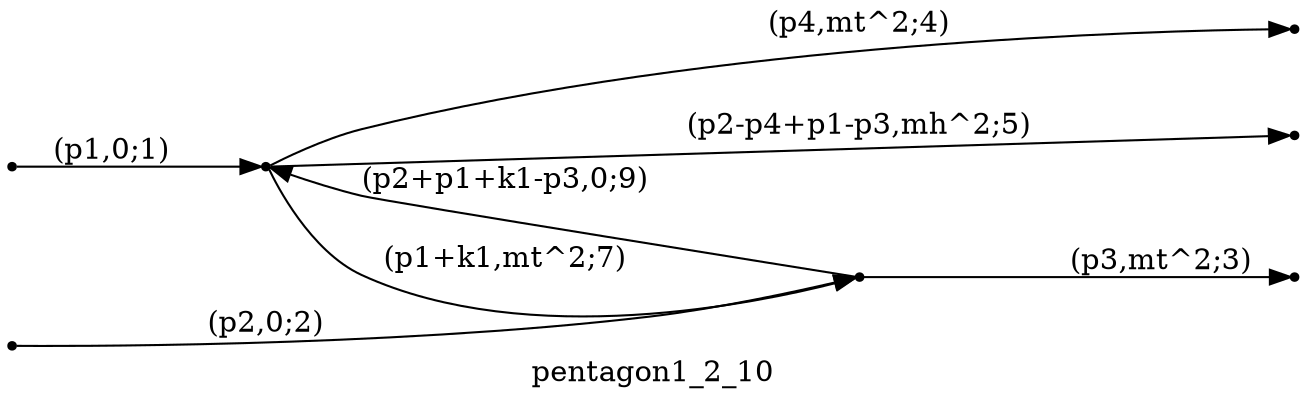 digraph pentagon1_2_10 {
  label="pentagon1_2_10";
  rankdir="LR";
  subgraph edges {
    -1 -> 2 [label="(p1,0;1)"];
    -2 -> 1 [label="(p2,0;2)"];
    1 -> -3 [label="(p3,mt^2;3)"];
    2 -> -4 [label="(p4,mt^2;4)"];
    2 -> -5 [label="(p2-p4+p1-p3,mh^2;5)"];
    2 -> 1 [label="(p1+k1,mt^2;7)"];
    1 -> 2 [label="(p2+p1+k1-p3,0;9)"];
  }
  subgraph incoming { rank="source"; -1; -2; }
  subgraph outgoing { rank="sink"; -3; -4; -5; }
-5 [shape=point];
-4 [shape=point];
-3 [shape=point];
-2 [shape=point];
-1 [shape=point];
1 [shape=point];
2 [shape=point];
}

